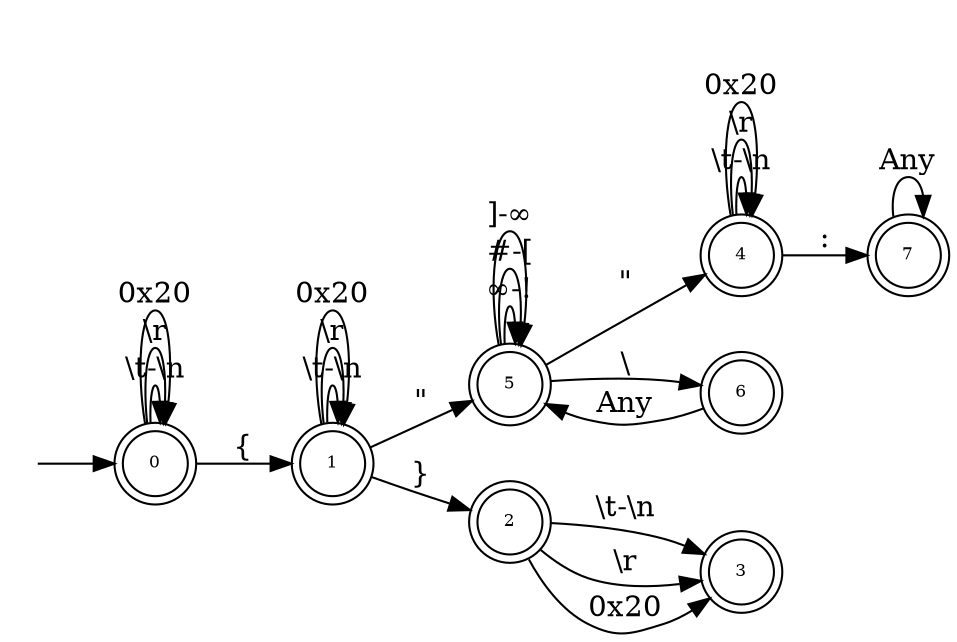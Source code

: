 digraph Automaton {
  rankdir = LR
  node [width=0.2, height=0.2, fontsize=8]
  initial [shape=plaintext,label=""]
  initial -> 0
  0 [shape=doublecircle,label="0"]
  0 -> 0 [label="\\t-\\n"]
  0 -> 0 [label="\\r"]
  0 -> 0 [label="0x20"]
  0 -> 1 [label="{"]
  1 [shape=doublecircle,label="1"]
  1 -> 1 [label="\\t-\\n"]
  1 -> 1 [label="\\r"]
  1 -> 1 [label="0x20"]
  1 -> 5 [label="\""]
  1 -> 2 [label="}"]
  2 [shape=doublecircle,label="2"]
  2 -> 3 [label="\\t-\\n"]
  2 -> 3 [label="\\r"]
  2 -> 3 [label="0x20"]
  3 [shape=doublecircle,label="3"]
  4 [shape=doublecircle,label="4"]
  4 -> 4 [label="\\t-\\n"]
  4 -> 4 [label="\\r"]
  4 -> 4 [label="0x20"]
  4 -> 7 [label=":"]
  5 [shape=doublecircle,label="5"]
  5 -> 5 [label="∞-!"]
  5 -> 4 [label="\""]
  5 -> 5 [label="#-["]
  5 -> 6 [label="\\"]
  5 -> 5 [label="]-∞"]
  6 [shape=doublecircle,label="6"]
  6 -> 5 [label="Any"]
  7 [shape=doublecircle,label="7"]
  7 -> 7 [label="Any"]
}